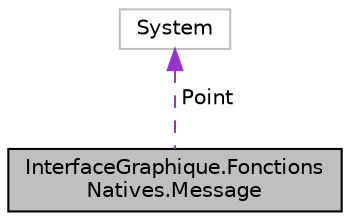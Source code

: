 digraph "InterfaceGraphique.FonctionsNatives.Message"
{
  edge [fontname="Helvetica",fontsize="10",labelfontname="Helvetica",labelfontsize="10"];
  node [fontname="Helvetica",fontsize="10",shape=record];
  Node1 [label="InterfaceGraphique.Fonctions\lNatives.Message",height=0.2,width=0.4,color="black", fillcolor="grey75", style="filled", fontcolor="black"];
  Node2 -> Node1 [dir="back",color="darkorchid3",fontsize="10",style="dashed",label=" Point" ,fontname="Helvetica"];
  Node2 [label="System",height=0.2,width=0.4,color="grey75", fillcolor="white", style="filled"];
}
